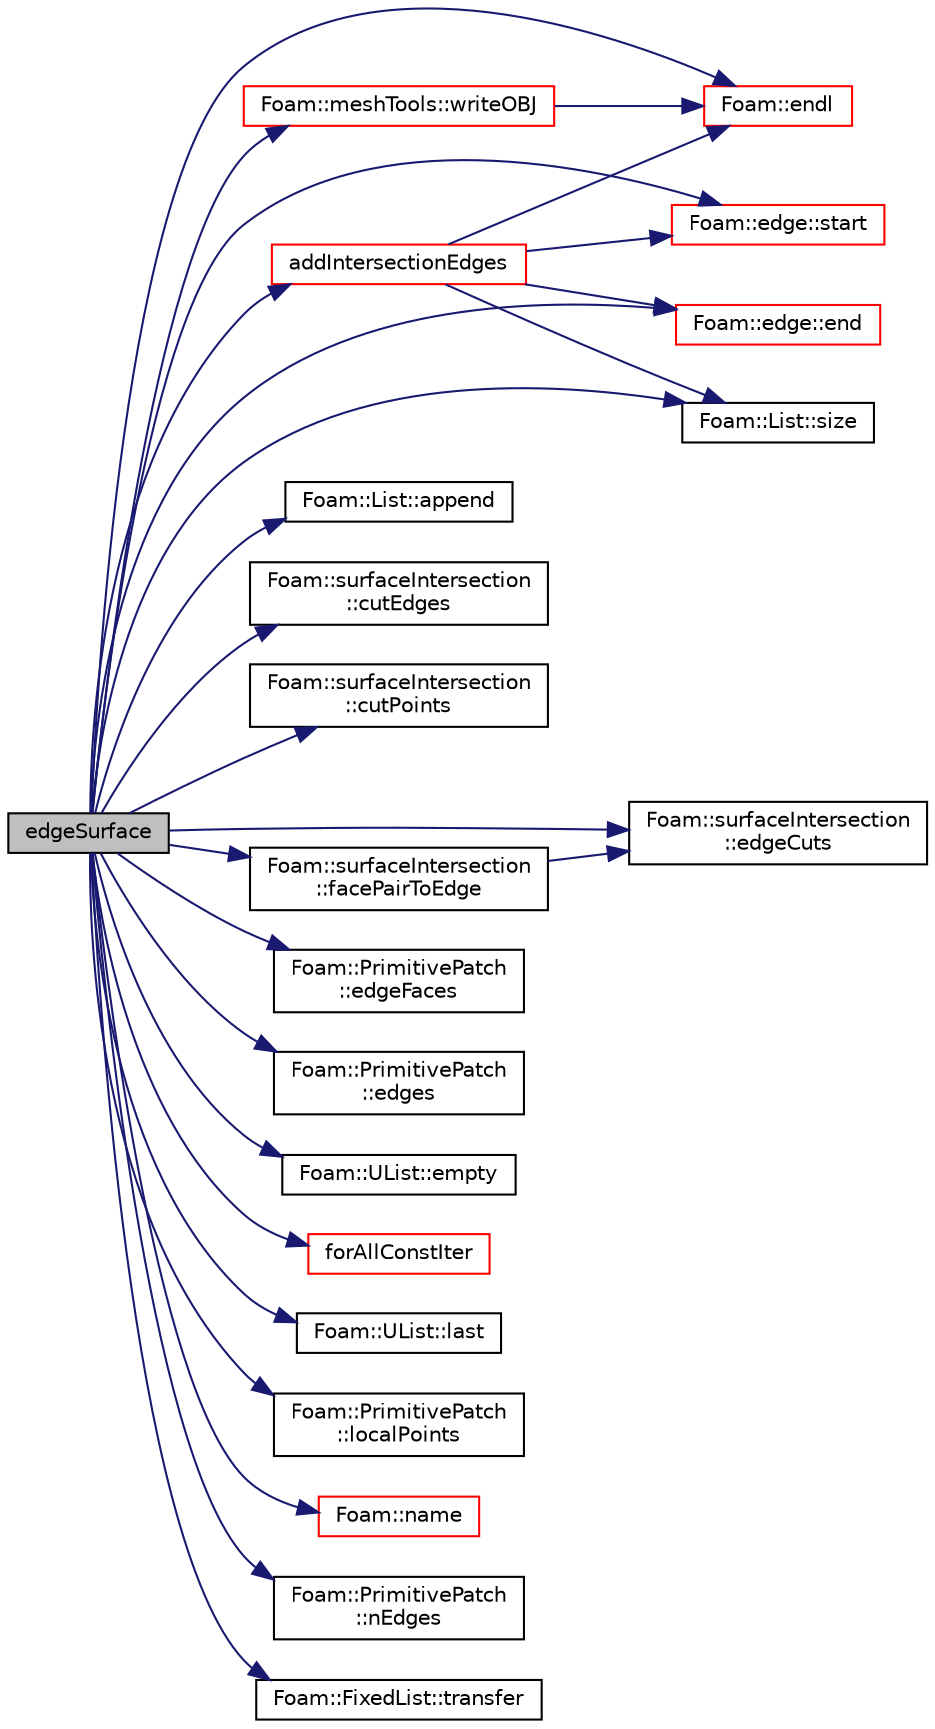digraph "edgeSurface"
{
  bgcolor="transparent";
  edge [fontname="Helvetica",fontsize="10",labelfontname="Helvetica",labelfontsize="10"];
  node [fontname="Helvetica",fontsize="10",shape=record];
  rankdir="LR";
  Node0 [label="edgeSurface",height=0.2,width=0.4,color="black", fillcolor="grey75", style="filled", fontcolor="black"];
  Node0 -> Node1 [color="midnightblue",fontsize="10",style="solid",fontname="Helvetica"];
  Node1 [label="addIntersectionEdges",height=0.2,width=0.4,color="red",URL="$a26625.html#a46a9ca5e010f7c8c7fbd0ba484bfa38f",tooltip="Add intersection edges to a face. Used for connecting. "];
  Node1 -> Node2 [color="midnightblue",fontsize="10",style="solid",fontname="Helvetica"];
  Node2 [label="Foam::endl",height=0.2,width=0.4,color="red",URL="$a21851.html#a2db8fe02a0d3909e9351bb4275b23ce4",tooltip="Add newline and flush stream. "];
  Node1 -> Node4 [color="midnightblue",fontsize="10",style="solid",fontname="Helvetica"];
  Node4 [label="Foam::edge::start",height=0.2,width=0.4,color="red",URL="$a28361.html#afe56bdd2031bbf8321e35e2330c0b990",tooltip="Return start vertex label. "];
  Node1 -> Node6 [color="midnightblue",fontsize="10",style="solid",fontname="Helvetica"];
  Node6 [label="Foam::edge::end",height=0.2,width=0.4,color="red",URL="$a28361.html#a5ac1c619caccdf5bcf8c3d58a409849f",tooltip="Return end vertex label. "];
  Node1 -> Node7 [color="midnightblue",fontsize="10",style="solid",fontname="Helvetica"];
  Node7 [label="Foam::List::size",height=0.2,width=0.4,color="black",URL="$a26833.html#a8a5f6fa29bd4b500caf186f60245b384",tooltip="Override size to be inconsistent with allocated storage. "];
  Node0 -> Node9 [color="midnightblue",fontsize="10",style="solid",fontname="Helvetica"];
  Node9 [label="Foam::List::append",height=0.2,width=0.4,color="black",URL="$a26833.html#a399dd2bf0d9a32016717dc90126f016b",tooltip="Append an element at the end of the list. "];
  Node0 -> Node10 [color="midnightblue",fontsize="10",style="solid",fontname="Helvetica"];
  Node10 [label="Foam::surfaceIntersection\l::cutEdges",height=0.2,width=0.4,color="black",URL="$a26637.html#a0feff4a8705495d9e899331fc4443770"];
  Node0 -> Node11 [color="midnightblue",fontsize="10",style="solid",fontname="Helvetica"];
  Node11 [label="Foam::surfaceIntersection\l::cutPoints",height=0.2,width=0.4,color="black",URL="$a26637.html#ad6fb04f013b6cdd6fc75f0007b765832"];
  Node0 -> Node12 [color="midnightblue",fontsize="10",style="solid",fontname="Helvetica"];
  Node12 [label="Foam::surfaceIntersection\l::edgeCuts",height=0.2,width=0.4,color="black",URL="$a26637.html#a3ccc220b09ef47441a14bb218efe1a7e",tooltip="Access either surf1EdgeCuts (isFirstSurface = true) or. "];
  Node0 -> Node13 [color="midnightblue",fontsize="10",style="solid",fontname="Helvetica"];
  Node13 [label="Foam::PrimitivePatch\l::edgeFaces",height=0.2,width=0.4,color="black",URL="$a28693.html#ad38ecd2902727a890ebd437731c271c8",tooltip="Return edge-face addressing. "];
  Node0 -> Node14 [color="midnightblue",fontsize="10",style="solid",fontname="Helvetica"];
  Node14 [label="Foam::PrimitivePatch\l::edges",height=0.2,width=0.4,color="black",URL="$a28693.html#a21d764179912ddda5c6f95193c289846",tooltip="Return list of edges, address into LOCAL point list. "];
  Node0 -> Node15 [color="midnightblue",fontsize="10",style="solid",fontname="Helvetica"];
  Node15 [label="Foam::UList::empty",height=0.2,width=0.4,color="black",URL="$a26837.html#a644718bb2fb240de962dc3c9a1fdf0dc",tooltip="Return true if the UList is empty (ie, size() is zero) "];
  Node0 -> Node6 [color="midnightblue",fontsize="10",style="solid",fontname="Helvetica"];
  Node0 -> Node2 [color="midnightblue",fontsize="10",style="solid",fontname="Helvetica"];
  Node0 -> Node16 [color="midnightblue",fontsize="10",style="solid",fontname="Helvetica"];
  Node16 [label="Foam::surfaceIntersection\l::facePairToEdge",height=0.2,width=0.4,color="black",URL="$a26637.html#ab782e0b6556917e596bcd628d1ff5771"];
  Node16 -> Node12 [color="midnightblue",fontsize="10",style="solid",fontname="Helvetica"];
  Node0 -> Node17 [color="midnightblue",fontsize="10",style="solid",fontname="Helvetica"];
  Node17 [label="forAllConstIter",height=0.2,width=0.4,color="red",URL="$a39311.html#ae21e2836509b0fa7f7cedf6493b11b09"];
  Node0 -> Node308 [color="midnightblue",fontsize="10",style="solid",fontname="Helvetica"];
  Node308 [label="Foam::UList::last",height=0.2,width=0.4,color="black",URL="$a26837.html#aef07c02ea1c27bdb5906043b399e0ff0",tooltip="Return the last element of the list. "];
  Node0 -> Node309 [color="midnightblue",fontsize="10",style="solid",fontname="Helvetica"];
  Node309 [label="Foam::PrimitivePatch\l::localPoints",height=0.2,width=0.4,color="black",URL="$a28693.html#aca6c65ee2831bb6795149af7635640a2",tooltip="Return pointField of points in patch. "];
  Node0 -> Node130 [color="midnightblue",fontsize="10",style="solid",fontname="Helvetica"];
  Node130 [label="Foam::name",height=0.2,width=0.4,color="red",URL="$a21851.html#adcb0df2bd4953cb6bb390272d8263c3a",tooltip="Return a string representation of a complex. "];
  Node0 -> Node310 [color="midnightblue",fontsize="10",style="solid",fontname="Helvetica"];
  Node310 [label="Foam::PrimitivePatch\l::nEdges",height=0.2,width=0.4,color="black",URL="$a28693.html#a086513bcff1a3f1684e1a3879dd90deb",tooltip="Return number of edges in patch. "];
  Node0 -> Node7 [color="midnightblue",fontsize="10",style="solid",fontname="Helvetica"];
  Node0 -> Node4 [color="midnightblue",fontsize="10",style="solid",fontname="Helvetica"];
  Node0 -> Node311 [color="midnightblue",fontsize="10",style="solid",fontname="Helvetica"];
  Node311 [label="Foam::FixedList::transfer",height=0.2,width=0.4,color="black",URL="$a27009.html#ad199ea6fc3eb573dd9192b5606943cdd",tooltip="Copy (not transfer) the argument contents. "];
  Node0 -> Node312 [color="midnightblue",fontsize="10",style="solid",fontname="Helvetica"];
  Node312 [label="Foam::meshTools::writeOBJ",height=0.2,width=0.4,color="red",URL="$a21883.html#afd76c6ccc8ee4a5957f0232218167c17",tooltip="Write obj representation of point. "];
  Node312 -> Node2 [color="midnightblue",fontsize="10",style="solid",fontname="Helvetica"];
}
